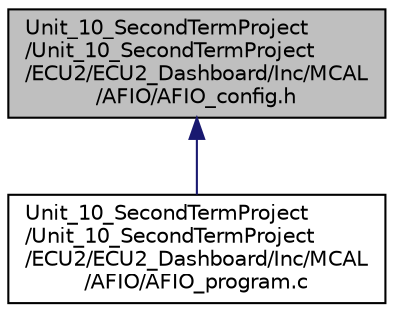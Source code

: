digraph "Unit_10_SecondTermProject/Unit_10_SecondTermProject/ECU2/ECU2_Dashboard/Inc/MCAL/AFIO/AFIO_config.h"
{
 // LATEX_PDF_SIZE
  edge [fontname="Helvetica",fontsize="10",labelfontname="Helvetica",labelfontsize="10"];
  node [fontname="Helvetica",fontsize="10",shape=record];
  Node1 [label="Unit_10_SecondTermProject\l/Unit_10_SecondTermProject\l/ECU2/ECU2_Dashboard/Inc/MCAL\l/AFIO/AFIO_config.h",height=0.2,width=0.4,color="black", fillcolor="grey75", style="filled", fontcolor="black",tooltip=" "];
  Node1 -> Node2 [dir="back",color="midnightblue",fontsize="10",style="solid",fontname="Helvetica"];
  Node2 [label="Unit_10_SecondTermProject\l/Unit_10_SecondTermProject\l/ECU2/ECU2_Dashboard/Inc/MCAL\l/AFIO/AFIO_program.c",height=0.2,width=0.4,color="black", fillcolor="white", style="filled",URL="$_a_f_i_o__program_8c.html",tooltip=" "];
}

